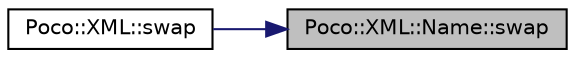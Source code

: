 digraph "Poco::XML::Name::swap"
{
 // LATEX_PDF_SIZE
  edge [fontname="Helvetica",fontsize="10",labelfontname="Helvetica",labelfontsize="10"];
  node [fontname="Helvetica",fontsize="10",shape=record];
  rankdir="RL";
  Node1 [label="Poco::XML::Name::swap",height=0.2,width=0.4,color="black", fillcolor="grey75", style="filled", fontcolor="black",tooltip="Assignment operator."];
  Node1 -> Node2 [dir="back",color="midnightblue",fontsize="10",style="solid"];
  Node2 [label="Poco::XML::swap",height=0.2,width=0.4,color="black", fillcolor="white", style="filled",URL="$namespacePoco_1_1XML.html#a6ada7d46ffa0fba29547ce433c99c135",tooltip=" "];
}

